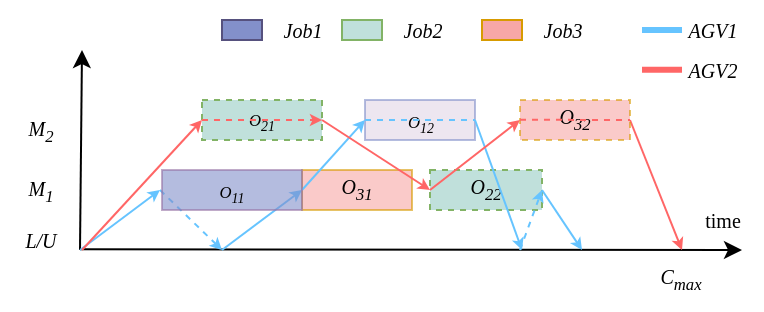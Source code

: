 <mxfile version="26.1.3">
  <diagram name="第 1 页" id="mJmnFCathP2rWBMEBaZS">
    <mxGraphModel dx="1185" dy="627" grid="1" gridSize="10" guides="1" tooltips="1" connect="1" arrows="1" fold="1" page="1" pageScale="1" pageWidth="827" pageHeight="1169" math="0" shadow="0">
      <root>
        <mxCell id="0" />
        <mxCell id="1" parent="0" />
        <mxCell id="nisyvm1sWn4LhIhgpAqg-1" value="" style="endArrow=classic;html=1;rounded=0;" parent="1" edge="1">
          <mxGeometry width="50" height="50" relative="1" as="geometry">
            <mxPoint x="209" y="719.67" as="sourcePoint" />
            <mxPoint x="540" y="720" as="targetPoint" />
          </mxGeometry>
        </mxCell>
        <mxCell id="nisyvm1sWn4LhIhgpAqg-2" value="" style="endArrow=classic;html=1;rounded=0;" parent="1" edge="1">
          <mxGeometry width="50" height="50" relative="1" as="geometry">
            <mxPoint x="209" y="720" as="sourcePoint" />
            <mxPoint x="210" y="620" as="targetPoint" />
          </mxGeometry>
        </mxCell>
        <mxCell id="nisyvm1sWn4LhIhgpAqg-3" value="&lt;font style=&quot;font-size: 10px;&quot; face=&quot;Times New Roman&quot;&gt;&lt;i&gt;L/U&lt;/i&gt;&lt;/font&gt;" style="text;html=1;align=center;verticalAlign=middle;resizable=0;points=[];autosize=1;strokeColor=none;fillColor=none;" parent="1" vertex="1">
          <mxGeometry x="169" y="700" width="40" height="30" as="geometry" />
        </mxCell>
        <mxCell id="nisyvm1sWn4LhIhgpAqg-4" value="&lt;i style=&quot;font-family: &amp;quot;Times New Roman&amp;quot;; font-size: 10px;&quot;&gt;M&lt;sub&gt;1&lt;/sub&gt;&lt;/i&gt;" style="text;html=1;align=center;verticalAlign=middle;resizable=0;points=[];autosize=1;strokeColor=none;fillColor=none;" parent="1" vertex="1">
          <mxGeometry x="169" y="675" width="40" height="30" as="geometry" />
        </mxCell>
        <mxCell id="nisyvm1sWn4LhIhgpAqg-5" value="&lt;i style=&quot;font-family: &amp;quot;Times New Roman&amp;quot;; font-size: 10px;&quot;&gt;M&lt;sub&gt;2&lt;/sub&gt;&lt;/i&gt;" style="text;html=1;align=center;verticalAlign=middle;resizable=0;points=[];autosize=1;strokeColor=none;fillColor=none;" parent="1" vertex="1">
          <mxGeometry x="169" y="645" width="40" height="30" as="geometry" />
        </mxCell>
        <mxCell id="nisyvm1sWn4LhIhgpAqg-7" value="&lt;span style=&quot;font-size: 8.333px;&quot;&gt;O&lt;sub&gt;21&lt;/sub&gt;&lt;/span&gt;" style="rounded=0;whiteSpace=wrap;html=1;fontSize=10;fontStyle=2;fontFamily=Times New Roman;fillColor=#C0E0DB;strokeColor=#82b366;dashed=1;" parent="1" vertex="1">
          <mxGeometry x="270" y="645" width="60" height="20" as="geometry" />
        </mxCell>
        <mxCell id="nisyvm1sWn4LhIhgpAqg-8" value="&lt;sub&gt;&lt;span&gt;O&lt;sub&gt;12&lt;/sub&gt;&lt;/span&gt;&lt;/sub&gt;" style="rounded=0;whiteSpace=wrap;html=1;fontSize=10;fontFamily=Times New Roman;fontStyle=2;fillColor=#e1d5e7;strokeColor=#8390CA;opacity=60;" parent="1" vertex="1">
          <mxGeometry x="351.5" y="645" width="55" height="20" as="geometry" />
        </mxCell>
        <mxCell id="nisyvm1sWn4LhIhgpAqg-10" value="&lt;font&gt;O&lt;sub&gt;31&lt;/sub&gt;&lt;/font&gt;" style="rounded=0;whiteSpace=wrap;html=1;fontFamily=Times New Roman;fillColor=#F7A7A6;strokeColor=#d79b00;fontStyle=2;fontSize=10;opacity=60;" parent="1" vertex="1">
          <mxGeometry x="320" y="680" width="55" height="20" as="geometry" />
        </mxCell>
        <mxCell id="nisyvm1sWn4LhIhgpAqg-14" value="" style="endArrow=classic;html=1;rounded=0;entryX=0;entryY=0.5;entryDx=0;entryDy=0;strokeColor=light-dark(#66c4ff, #004a4a);endSize=3;" parent="1" edge="1">
          <mxGeometry width="50" height="50" relative="1" as="geometry">
            <mxPoint x="209" y="720" as="sourcePoint" />
            <mxPoint x="249" y="690" as="targetPoint" />
          </mxGeometry>
        </mxCell>
        <mxCell id="nisyvm1sWn4LhIhgpAqg-15" value="" style="rounded=0;whiteSpace=wrap;html=1;fontSize=10;fontFamily=Times New Roman;fontStyle=2;fillColor=#8390CA;strokeColor=#56517e;" parent="1" vertex="1">
          <mxGeometry x="280" y="605" width="20" height="10" as="geometry" />
        </mxCell>
        <mxCell id="nisyvm1sWn4LhIhgpAqg-17" value="" style="rounded=0;whiteSpace=wrap;html=1;fontSize=10;fontStyle=2;fontFamily=Times New Roman;fillColor=#C0E0DB;strokeColor=#82b366;" parent="1" vertex="1">
          <mxGeometry x="340" y="605" width="20" height="10" as="geometry" />
        </mxCell>
        <mxCell id="nisyvm1sWn4LhIhgpAqg-18" value="" style="rounded=0;whiteSpace=wrap;html=1;fontFamily=Times New Roman;fillColor=#F7A7A6;strokeColor=#d79b00;" parent="1" vertex="1">
          <mxGeometry x="410" y="605" width="20" height="10" as="geometry" />
        </mxCell>
        <mxCell id="nisyvm1sWn4LhIhgpAqg-19" value="" style="endArrow=none;html=1;rounded=0;strokeColor=light-dark(#66c4ff, #004a4a);jumpSize=6;endSize=3;startFill=0;strokeWidth=3;" parent="1" edge="1">
          <mxGeometry width="50" height="50" relative="1" as="geometry">
            <mxPoint x="490" y="610" as="sourcePoint" />
            <mxPoint x="510" y="610" as="targetPoint" />
          </mxGeometry>
        </mxCell>
        <mxCell id="nisyvm1sWn4LhIhgpAqg-20" value="" style="endArrow=none;html=1;rounded=0;strokeColor=#FF6666;endSize=3;fillColor=#fad9d5;exitX=1;exitY=0.5;exitDx=0;exitDy=0;strokeWidth=3;startFill=0;" parent="1" edge="1">
          <mxGeometry width="50" height="50" relative="1" as="geometry">
            <mxPoint x="490" y="629.83" as="sourcePoint" />
            <mxPoint x="510" y="629.83" as="targetPoint" />
          </mxGeometry>
        </mxCell>
        <mxCell id="nisyvm1sWn4LhIhgpAqg-21" value="AGV1" style="text;html=1;align=center;verticalAlign=middle;resizable=0;points=[];autosize=1;strokeColor=none;fillColor=none;fontSize=10;fontFamily=Times New Roman;fontStyle=2" parent="1" vertex="1">
          <mxGeometry x="500" y="595" width="50" height="30" as="geometry" />
        </mxCell>
        <mxCell id="nisyvm1sWn4LhIhgpAqg-22" value="AGV2" style="text;html=1;align=center;verticalAlign=middle;resizable=0;points=[];autosize=1;strokeColor=none;fillColor=none;fontSize=10;fontFamily=Times New Roman;fontStyle=2" parent="1" vertex="1">
          <mxGeometry x="500" y="615" width="50" height="30" as="geometry" />
        </mxCell>
        <mxCell id="nisyvm1sWn4LhIhgpAqg-23" value="Job1" style="text;html=1;align=center;verticalAlign=middle;resizable=0;points=[];autosize=1;strokeColor=none;fillColor=none;fontSize=10;fontFamily=Times New Roman;fontStyle=2" parent="1" vertex="1">
          <mxGeometry x="300" y="595" width="40" height="30" as="geometry" />
        </mxCell>
        <mxCell id="nisyvm1sWn4LhIhgpAqg-24" value="Job2" style="text;html=1;align=center;verticalAlign=middle;resizable=0;points=[];autosize=1;strokeColor=none;fillColor=none;fontSize=10;fontFamily=Times New Roman;fontStyle=2" parent="1" vertex="1">
          <mxGeometry x="360" y="595" width="40" height="30" as="geometry" />
        </mxCell>
        <mxCell id="nisyvm1sWn4LhIhgpAqg-25" value="Job3" style="text;html=1;align=center;verticalAlign=middle;resizable=0;points=[];autosize=1;strokeColor=none;fillColor=none;fontSize=10;fontFamily=Times New Roman;fontStyle=2" parent="1" vertex="1">
          <mxGeometry x="430" y="595" width="40" height="30" as="geometry" />
        </mxCell>
        <mxCell id="nisyvm1sWn4LhIhgpAqg-27" value="time" style="text;html=1;align=center;verticalAlign=middle;resizable=0;points=[];autosize=1;strokeColor=none;fillColor=none;fontSize=10;fontFamily=Times New Roman;fontStyle=0" parent="1" vertex="1">
          <mxGeometry x="510" y="690" width="40" height="30" as="geometry" />
        </mxCell>
        <mxCell id="nisyvm1sWn4LhIhgpAqg-28" value="C&lt;sub&gt;max&lt;/sub&gt;" style="text;html=1;align=center;verticalAlign=middle;resizable=0;points=[];autosize=1;strokeColor=none;fillColor=none;fontSize=10;fontFamily=Times New Roman;fontStyle=2" parent="1" vertex="1">
          <mxGeometry x="489" y="720" width="40" height="30" as="geometry" />
        </mxCell>
        <mxCell id="nisyvm1sWn4LhIhgpAqg-29" value="" style="endArrow=classic;html=1;rounded=0;strokeColor=#FF6666;endSize=3;fillColor=#fad9d5;entryX=0;entryY=0.5;entryDx=0;entryDy=0;" parent="1" target="nisyvm1sWn4LhIhgpAqg-7" edge="1">
          <mxGeometry width="50" height="50" relative="1" as="geometry">
            <mxPoint x="210" y="720" as="sourcePoint" />
            <mxPoint x="280" y="750" as="targetPoint" />
          </mxGeometry>
        </mxCell>
        <mxCell id="nisyvm1sWn4LhIhgpAqg-30" value="" style="endArrow=classic;html=1;rounded=0;strokeColor=light-dark(#66c4ff, #004a4a);jumpSize=6;endSize=3;entryX=0;entryY=0.5;entryDx=0;entryDy=0;" parent="1" target="nisyvm1sWn4LhIhgpAqg-10" edge="1">
          <mxGeometry width="50" height="50" relative="1" as="geometry">
            <mxPoint x="280" y="720" as="sourcePoint" />
            <mxPoint x="370" y="730" as="targetPoint" />
          </mxGeometry>
        </mxCell>
        <mxCell id="nisyvm1sWn4LhIhgpAqg-31" value="" style="endArrow=classic;html=1;rounded=0;strokeColor=#FF6666;endSize=3;fillColor=#fad9d5;exitX=1;exitY=0.5;exitDx=0;exitDy=0;" parent="1" source="nisyvm1sWn4LhIhgpAqg-61" edge="1">
          <mxGeometry width="50" height="50" relative="1" as="geometry">
            <mxPoint x="484" y="660" as="sourcePoint" />
            <mxPoint x="510" y="720" as="targetPoint" />
          </mxGeometry>
        </mxCell>
        <mxCell id="nisyvm1sWn4LhIhgpAqg-35" value="" style="endArrow=classic;html=1;rounded=0;strokeColor=#FF6666;endSize=3;fillColor=#fad9d5;dashed=1;exitX=0;exitY=0.5;exitDx=0;exitDy=0;entryX=1;entryY=0.5;entryDx=0;entryDy=0;" parent="1" source="nisyvm1sWn4LhIhgpAqg-7" target="nisyvm1sWn4LhIhgpAqg-7" edge="1">
          <mxGeometry width="50" height="50" relative="1" as="geometry">
            <mxPoint x="280" y="652.5" as="sourcePoint" />
            <mxPoint x="320" y="697.5" as="targetPoint" />
          </mxGeometry>
        </mxCell>
        <mxCell id="nisyvm1sWn4LhIhgpAqg-51" value="" style="endArrow=none;html=1;rounded=0;strokeColor=light-dark(#66c4ff, #004a4a);jumpSize=6;endSize=3;exitX=0;exitY=0.5;exitDx=0;exitDy=0;dashed=1;entryX=1;entryY=0.5;entryDx=0;entryDy=0;startArrow=none;startFill=0;" parent="1" source="nisyvm1sWn4LhIhgpAqg-8" target="nisyvm1sWn4LhIhgpAqg-8" edge="1">
          <mxGeometry width="50" height="50" relative="1" as="geometry">
            <mxPoint x="469" y="650" as="sourcePoint" />
            <mxPoint x="489" y="610" as="targetPoint" />
          </mxGeometry>
        </mxCell>
        <mxCell id="nisyvm1sWn4LhIhgpAqg-52" value="" style="endArrow=classic;html=1;rounded=0;strokeColor=light-dark(#66c4ff, #004a4a);jumpSize=6;endSize=3;exitX=0;exitY=0.5;exitDx=0;exitDy=0;dashed=1;" parent="1" edge="1">
          <mxGeometry width="50" height="50" relative="1" as="geometry">
            <mxPoint x="249" y="690" as="sourcePoint" />
            <mxPoint x="280" y="720" as="targetPoint" />
          </mxGeometry>
        </mxCell>
        <mxCell id="nisyvm1sWn4LhIhgpAqg-53" value="" style="endArrow=classic;html=1;rounded=0;strokeColor=light-dark(#66c4ff, #004a4a);jumpSize=6;endSize=3;entryX=0;entryY=0.5;entryDx=0;entryDy=0;exitX=1;exitY=0.5;exitDx=0;exitDy=0;" parent="1" target="nisyvm1sWn4LhIhgpAqg-8" edge="1">
          <mxGeometry width="50" height="50" relative="1" as="geometry">
            <mxPoint x="320" y="690" as="sourcePoint" />
            <mxPoint x="375" y="600" as="targetPoint" />
          </mxGeometry>
        </mxCell>
        <mxCell id="nisyvm1sWn4LhIhgpAqg-9" value="O&lt;sub&gt;22&lt;/sub&gt;" style="rounded=0;whiteSpace=wrap;html=1;fontSize=10;fontStyle=2;fontFamily=Times New Roman;fillColor=#C0E0DB;strokeColor=#82b366;dashed=1;" parent="1" vertex="1">
          <mxGeometry x="384" y="680" width="56" height="20" as="geometry" />
        </mxCell>
        <mxCell id="nisyvm1sWn4LhIhgpAqg-55" value="" style="endArrow=classic;html=1;rounded=0;strokeColor=#FF6666;endSize=3;fillColor=#fad9d5;entryX=0;entryY=0.5;entryDx=0;entryDy=0;exitX=1;exitY=0.5;exitDx=0;exitDy=0;" parent="1" source="nisyvm1sWn4LhIhgpAqg-7" target="nisyvm1sWn4LhIhgpAqg-9" edge="1">
          <mxGeometry width="50" height="50" relative="1" as="geometry">
            <mxPoint x="330" y="625" as="sourcePoint" />
            <mxPoint x="340" y="665" as="targetPoint" />
          </mxGeometry>
        </mxCell>
        <mxCell id="nisyvm1sWn4LhIhgpAqg-56" value="" style="endArrow=classic;html=1;rounded=0;strokeColor=light-dark(#66c4ff, #004a4a);jumpSize=6;endSize=3;exitX=0;exitY=0.5;exitDx=0;exitDy=0;dashed=1;" parent="1" edge="1">
          <mxGeometry width="50" height="50" relative="1" as="geometry">
            <mxPoint x="429" y="720" as="sourcePoint" />
            <mxPoint x="440" y="690" as="targetPoint" />
          </mxGeometry>
        </mxCell>
        <mxCell id="nisyvm1sWn4LhIhgpAqg-57" value="" style="endArrow=classic;html=1;rounded=0;strokeColor=light-dark(#66c4ff, #004a4a);jumpSize=6;endSize=3;exitX=1;exitY=0.5;exitDx=0;exitDy=0;" parent="1" source="nisyvm1sWn4LhIhgpAqg-8" edge="1">
          <mxGeometry width="50" height="50" relative="1" as="geometry">
            <mxPoint x="414" y="665" as="sourcePoint" />
            <mxPoint x="430" y="720" as="targetPoint" />
          </mxGeometry>
        </mxCell>
        <mxCell id="nisyvm1sWn4LhIhgpAqg-58" value="" style="endArrow=classic;html=1;rounded=0;strokeColor=light-dark(#66c4ff, #004a4a);jumpSize=6;endSize=3;" parent="1" edge="1">
          <mxGeometry width="50" height="50" relative="1" as="geometry">
            <mxPoint x="440" y="690" as="sourcePoint" />
            <mxPoint x="460" y="720" as="targetPoint" />
          </mxGeometry>
        </mxCell>
        <mxCell id="nisyvm1sWn4LhIhgpAqg-60" value="&lt;sub&gt;&lt;span&gt;O&lt;sub&gt;11&lt;/sub&gt;&lt;/span&gt;&lt;/sub&gt;" style="rounded=0;whiteSpace=wrap;html=1;fontSize=10;fontFamily=Times New Roman;fontStyle=2;fillColor=#8390CA;strokeColor=#9673a6;opacity=60;" parent="1" vertex="1">
          <mxGeometry x="250" y="680" width="70" height="20" as="geometry" />
        </mxCell>
        <mxCell id="nisyvm1sWn4LhIhgpAqg-61" value="&lt;font&gt;O&lt;sub&gt;32&lt;/sub&gt;&lt;/font&gt;" style="rounded=0;whiteSpace=wrap;html=1;fontFamily=Times New Roman;fillColor=#F7A7A6;strokeColor=#d79b00;fontStyle=2;fontSize=10;opacity=60;dashed=1;fillStyle=auto;" parent="1" vertex="1">
          <mxGeometry x="429" y="645" width="55" height="20" as="geometry" />
        </mxCell>
        <mxCell id="nisyvm1sWn4LhIhgpAqg-62" value="" style="endArrow=classic;html=1;rounded=0;strokeColor=#FF6666;endSize=3;fillColor=#fad9d5;entryX=0;entryY=0.5;entryDx=0;entryDy=0;exitX=0;exitY=0.5;exitDx=0;exitDy=0;" parent="1" source="nisyvm1sWn4LhIhgpAqg-9" target="nisyvm1sWn4LhIhgpAqg-61" edge="1">
          <mxGeometry width="50" height="50" relative="1" as="geometry">
            <mxPoint x="340" y="665" as="sourcePoint" />
            <mxPoint x="394" y="700" as="targetPoint" />
          </mxGeometry>
        </mxCell>
        <mxCell id="nisyvm1sWn4LhIhgpAqg-63" value="" style="endArrow=none;html=1;rounded=0;strokeColor=#FF6666;endSize=3;fillColor=#fad9d5;dashed=1;exitX=0;exitY=0.5;exitDx=0;exitDy=0;startFill=0;entryX=1;entryY=0.5;entryDx=0;entryDy=0;" parent="1" target="nisyvm1sWn4LhIhgpAqg-61" edge="1">
          <mxGeometry width="50" height="50" relative="1" as="geometry">
            <mxPoint x="429" y="654.88" as="sourcePoint" />
            <mxPoint x="480" y="655" as="targetPoint" />
          </mxGeometry>
        </mxCell>
      </root>
    </mxGraphModel>
  </diagram>
</mxfile>
